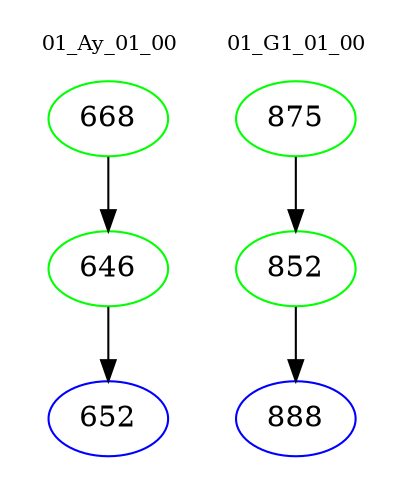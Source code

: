 digraph{
subgraph cluster_0 {
color = white
label = "01_Ay_01_00";
fontsize=10;
T0_668 [label="668", color="green"]
T0_668 -> T0_646 [color="black"]
T0_646 [label="646", color="green"]
T0_646 -> T0_652 [color="black"]
T0_652 [label="652", color="blue"]
}
subgraph cluster_1 {
color = white
label = "01_G1_01_00";
fontsize=10;
T1_875 [label="875", color="green"]
T1_875 -> T1_852 [color="black"]
T1_852 [label="852", color="green"]
T1_852 -> T1_888 [color="black"]
T1_888 [label="888", color="blue"]
}
}

